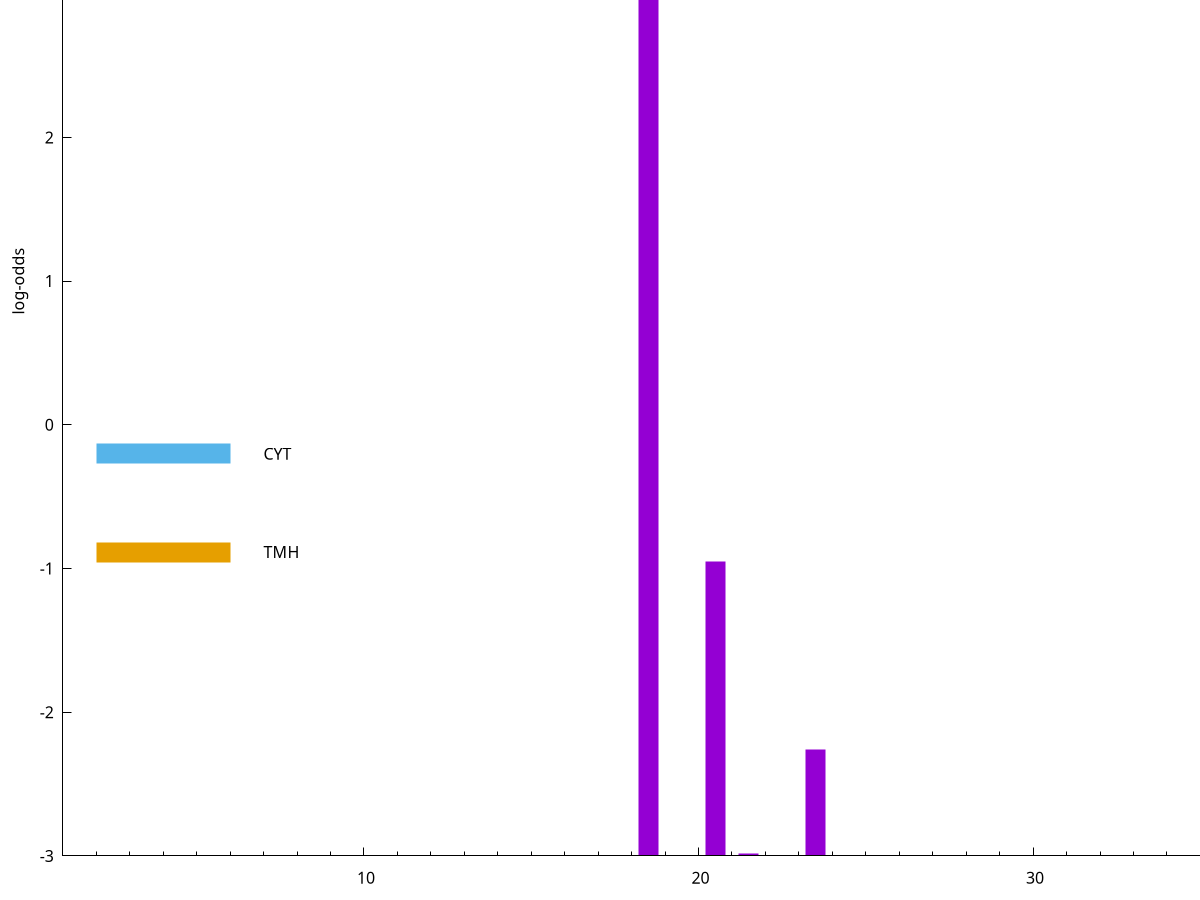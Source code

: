 set title "LipoP predictions for SRR5666505.gff"
set size 2., 1.4
set xrange [1:70] 
set mxtics 10
set yrange [-3:5]
set y2range [0:8]
set ylabel "log-odds"
set term postscript eps color solid "Helvetica" 30
set output "SRR5666505.gff7.eps"
set arrow from 2,3.43082 to 6,3.43082 nohead lt 1 lw 20
set label "SpI" at 7,3.43082
set arrow from 2,-0.200913 to 6,-0.200913 nohead lt 3 lw 20
set label "CYT" at 7,-0.200913
set arrow from 2,-0.885778 to 6,-0.885778 nohead lt 4 lw 20
set label "TMH" at 7,-0.885778
set arrow from 2,3.43082 to 6,3.43082 nohead lt 1 lw 20
set label "SpI" at 7,3.43082
# NOTE: The scores below are the log-odds scores with the threshold
# NOTE: subtracted (a hack to make gnuplot make the histogram all
# NOTE: look nice).
plot "-" axes x1y2 title "" with impulses lt 1 lw 20
18.500000 6.304350
20.500000 2.049619
23.500000 0.741920
21.500000 0.016300
e
exit
